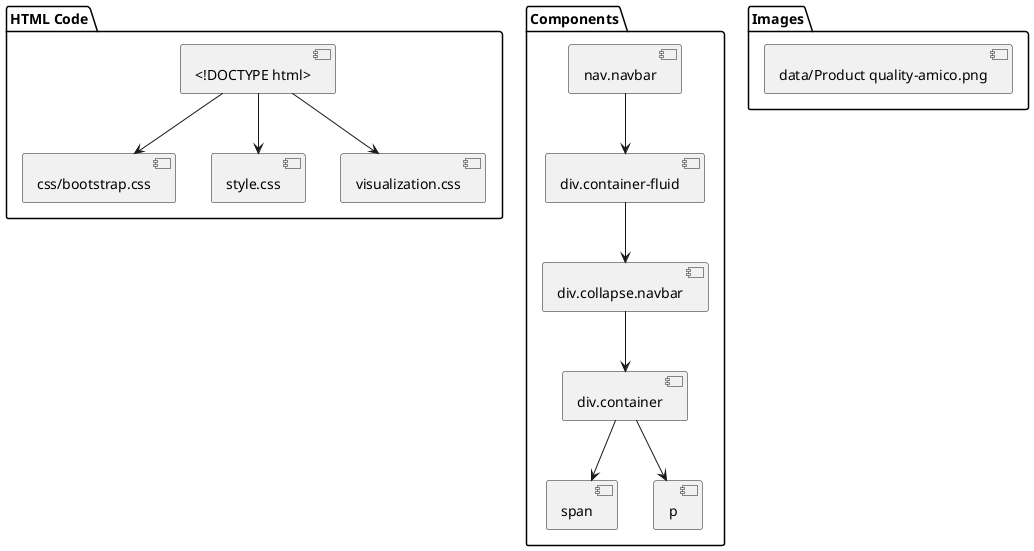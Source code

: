 @startuml
!define FILE_ICON <img src="https://raw.githubusercontent.com/PlantUML-Icons/PlantUML-icons/af9193a5161db3496f11437f8b6b1225

package "HTML Code" {
  component "<!DOCTYPE html>" as html
  component "css/bootstrap.css" as bootstrap
  component "style.css" as style
  component "visualization.css" as visualization
}

package "Components" {
  component "nav.navbar" as navbar
  component "div.container-fluid" as containerFluid
  component "div.collapse.navbar" as navbarCollapse
  component "div.container" as container
  component "span" as span
  component "p" as p
}

package "Images" {
  component "data/Product quality-amico.png"
}

html --> bootstrap
html --> style
html --> visualization

navbar --> containerFluid
containerFluid --> navbarCollapse
navbarCollapse --> container
container --> span
container --> p

@enduml
